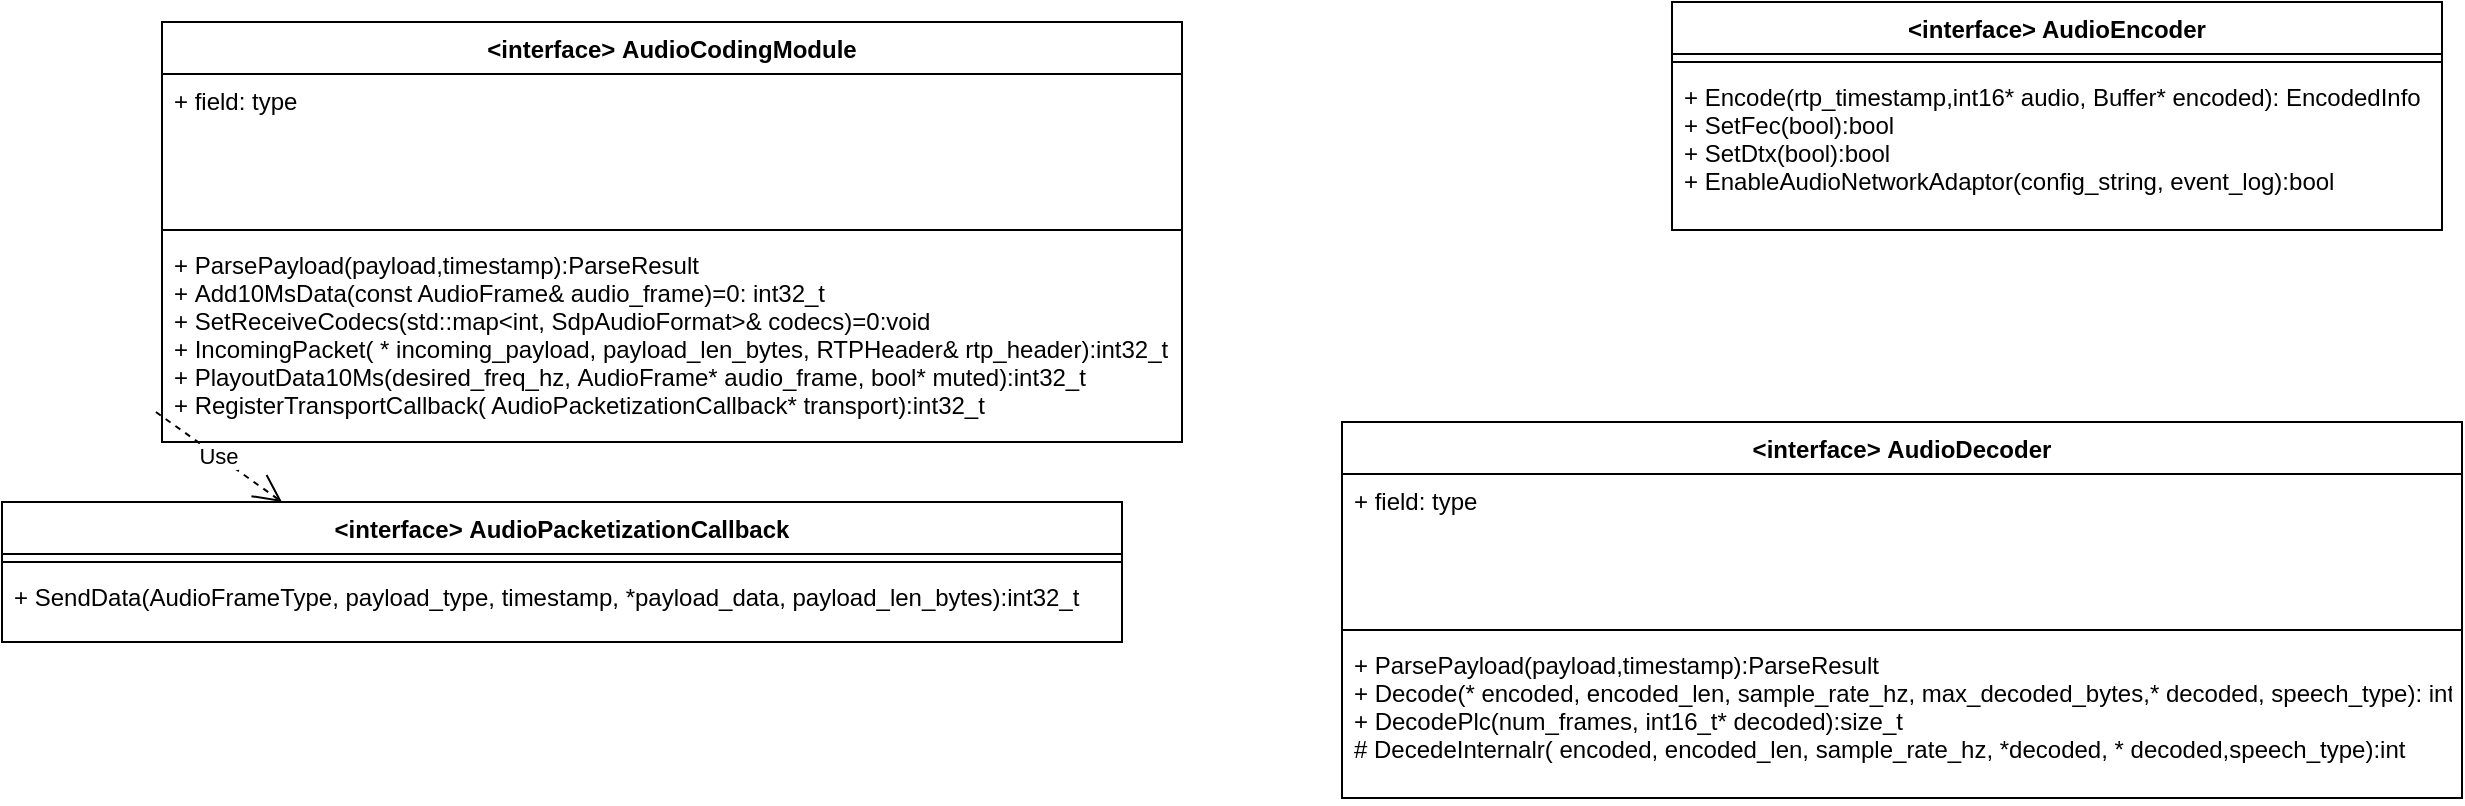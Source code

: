 <mxfile version="20.2.4" type="github">
  <diagram id="__t5j2zCFiW3Rvz2Qufi" name="Page-1">
    <mxGraphModel dx="2148" dy="756" grid="1" gridSize="10" guides="1" tooltips="1" connect="1" arrows="1" fold="1" page="1" pageScale="1" pageWidth="850" pageHeight="1100" math="0" shadow="0">
      <root>
        <mxCell id="0" />
        <mxCell id="1" parent="0" />
        <mxCell id="_X0fKtTXYEG9xx71EDyo-1" value="&lt;interface&gt; AudioEncoder " style="swimlane;fontStyle=1;align=center;verticalAlign=top;childLayout=stackLayout;horizontal=1;startSize=26;horizontalStack=0;resizeParent=1;resizeParentMax=0;resizeLast=0;collapsible=1;marginBottom=0;" vertex="1" parent="1">
          <mxGeometry x="265" y="100" width="385" height="114" as="geometry" />
        </mxCell>
        <mxCell id="_X0fKtTXYEG9xx71EDyo-3" value="" style="line;strokeWidth=1;fillColor=none;align=left;verticalAlign=middle;spacingTop=-1;spacingLeft=3;spacingRight=3;rotatable=0;labelPosition=right;points=[];portConstraint=eastwest;" vertex="1" parent="_X0fKtTXYEG9xx71EDyo-1">
          <mxGeometry y="26" width="385" height="8" as="geometry" />
        </mxCell>
        <mxCell id="_X0fKtTXYEG9xx71EDyo-4" value="+ Encode(rtp_timestamp,int16* audio, Buffer* encoded): EncodedInfo&#xa;+ SetFec(bool):bool&#xa;+ SetDtx(bool):bool&#xa;+ EnableAudioNetworkAdaptor(config_string, event_log):bool" style="text;strokeColor=none;fillColor=none;align=left;verticalAlign=top;spacingLeft=4;spacingRight=4;overflow=hidden;rotatable=0;points=[[0,0.5],[1,0.5]];portConstraint=eastwest;" vertex="1" parent="_X0fKtTXYEG9xx71EDyo-1">
          <mxGeometry y="34" width="385" height="80" as="geometry" />
        </mxCell>
        <mxCell id="_X0fKtTXYEG9xx71EDyo-6" value="&lt;interface&gt; AudioDecoder" style="swimlane;fontStyle=1;align=center;verticalAlign=top;childLayout=stackLayout;horizontal=1;startSize=26;horizontalStack=0;resizeParent=1;resizeParentMax=0;resizeLast=0;collapsible=1;marginBottom=0;" vertex="1" parent="1">
          <mxGeometry x="100" y="310" width="560" height="188" as="geometry" />
        </mxCell>
        <mxCell id="_X0fKtTXYEG9xx71EDyo-7" value="+ field: type" style="text;strokeColor=none;fillColor=none;align=left;verticalAlign=top;spacingLeft=4;spacingRight=4;overflow=hidden;rotatable=0;points=[[0,0.5],[1,0.5]];portConstraint=eastwest;" vertex="1" parent="_X0fKtTXYEG9xx71EDyo-6">
          <mxGeometry y="26" width="560" height="74" as="geometry" />
        </mxCell>
        <mxCell id="_X0fKtTXYEG9xx71EDyo-8" value="" style="line;strokeWidth=1;fillColor=none;align=left;verticalAlign=middle;spacingTop=-1;spacingLeft=3;spacingRight=3;rotatable=0;labelPosition=right;points=[];portConstraint=eastwest;" vertex="1" parent="_X0fKtTXYEG9xx71EDyo-6">
          <mxGeometry y="100" width="560" height="8" as="geometry" />
        </mxCell>
        <mxCell id="_X0fKtTXYEG9xx71EDyo-9" value="+ ParsePayload(payload,timestamp):ParseResult&#xa;+ Decode(* encoded, encoded_len, sample_rate_hz, max_decoded_bytes,* decoded, speech_type): int&#xa;+ DecodePlc(num_frames, int16_t* decoded):size_t&#xa;# DecedeInternalr( encoded, encoded_len, sample_rate_hz, *decoded, * decoded,speech_type):int" style="text;strokeColor=none;fillColor=none;align=left;verticalAlign=top;spacingLeft=4;spacingRight=4;overflow=hidden;rotatable=0;points=[[0,0.5],[1,0.5]];portConstraint=eastwest;" vertex="1" parent="_X0fKtTXYEG9xx71EDyo-6">
          <mxGeometry y="108" width="560" height="80" as="geometry" />
        </mxCell>
        <mxCell id="_X0fKtTXYEG9xx71EDyo-10" value="&lt;interface&gt; AudioCodingModule" style="swimlane;fontStyle=1;align=center;verticalAlign=top;childLayout=stackLayout;horizontal=1;startSize=26;horizontalStack=0;resizeParent=1;resizeParentMax=0;resizeLast=0;collapsible=1;marginBottom=0;" vertex="1" parent="1">
          <mxGeometry x="-490" y="110" width="510" height="210" as="geometry" />
        </mxCell>
        <mxCell id="_X0fKtTXYEG9xx71EDyo-11" value="+ field: type" style="text;strokeColor=none;fillColor=none;align=left;verticalAlign=top;spacingLeft=4;spacingRight=4;overflow=hidden;rotatable=0;points=[[0,0.5],[1,0.5]];portConstraint=eastwest;" vertex="1" parent="_X0fKtTXYEG9xx71EDyo-10">
          <mxGeometry y="26" width="510" height="74" as="geometry" />
        </mxCell>
        <mxCell id="_X0fKtTXYEG9xx71EDyo-12" value="" style="line;strokeWidth=1;fillColor=none;align=left;verticalAlign=middle;spacingTop=-1;spacingLeft=3;spacingRight=3;rotatable=0;labelPosition=right;points=[];portConstraint=eastwest;" vertex="1" parent="_X0fKtTXYEG9xx71EDyo-10">
          <mxGeometry y="100" width="510" height="8" as="geometry" />
        </mxCell>
        <mxCell id="_X0fKtTXYEG9xx71EDyo-13" value="+ ParsePayload(payload,timestamp):ParseResult&#xa;+ Add10MsData(const AudioFrame&amp; audio_frame)=0: int32_t&#xa;+ SetReceiveCodecs(std::map&lt;int, SdpAudioFormat&gt;&amp; codecs)=0:void&#xa;+ IncomingPacket( * incoming_payload, payload_len_bytes, RTPHeader&amp; rtp_header):int32_t&#xa;+ PlayoutData10Ms(desired_freq_hz, AudioFrame* audio_frame, bool* muted):int32_t&#xa;+ RegisterTransportCallback( AudioPacketizationCallback* transport):int32_t" style="text;strokeColor=none;fillColor=none;align=left;verticalAlign=top;spacingLeft=4;spacingRight=4;overflow=hidden;rotatable=0;points=[[0,0.5],[1,0.5]];portConstraint=eastwest;" vertex="1" parent="_X0fKtTXYEG9xx71EDyo-10">
          <mxGeometry y="108" width="510" height="102" as="geometry" />
        </mxCell>
        <mxCell id="_X0fKtTXYEG9xx71EDyo-14" value="&lt;interface&gt; AudioPacketizationCallback" style="swimlane;fontStyle=1;align=center;verticalAlign=top;childLayout=stackLayout;horizontal=1;startSize=26;horizontalStack=0;resizeParent=1;resizeParentMax=0;resizeLast=0;collapsible=1;marginBottom=0;" vertex="1" parent="1">
          <mxGeometry x="-570" y="350" width="560" height="70" as="geometry" />
        </mxCell>
        <mxCell id="_X0fKtTXYEG9xx71EDyo-16" value="" style="line;strokeWidth=1;fillColor=none;align=left;verticalAlign=middle;spacingTop=-1;spacingLeft=3;spacingRight=3;rotatable=0;labelPosition=right;points=[];portConstraint=eastwest;" vertex="1" parent="_X0fKtTXYEG9xx71EDyo-14">
          <mxGeometry y="26" width="560" height="8" as="geometry" />
        </mxCell>
        <mxCell id="_X0fKtTXYEG9xx71EDyo-17" value="+ SendData(AudioFrameType, payload_type, timestamp, *payload_data, payload_len_bytes):int32_t&#xa;" style="text;strokeColor=none;fillColor=none;align=left;verticalAlign=top;spacingLeft=4;spacingRight=4;overflow=hidden;rotatable=0;points=[[0,0.5],[1,0.5]];portConstraint=eastwest;" vertex="1" parent="_X0fKtTXYEG9xx71EDyo-14">
          <mxGeometry y="34" width="560" height="36" as="geometry" />
        </mxCell>
        <mxCell id="_X0fKtTXYEG9xx71EDyo-18" value="Use" style="endArrow=open;endSize=12;dashed=1;html=1;rounded=0;entryX=0.25;entryY=0;entryDx=0;entryDy=0;exitX=-0.006;exitY=0.853;exitDx=0;exitDy=0;exitPerimeter=0;" edge="1" parent="1" source="_X0fKtTXYEG9xx71EDyo-13" target="_X0fKtTXYEG9xx71EDyo-14">
          <mxGeometry width="160" relative="1" as="geometry">
            <mxPoint x="-460" y="570" as="sourcePoint" />
            <mxPoint x="-300" y="570" as="targetPoint" />
          </mxGeometry>
        </mxCell>
      </root>
    </mxGraphModel>
  </diagram>
</mxfile>
